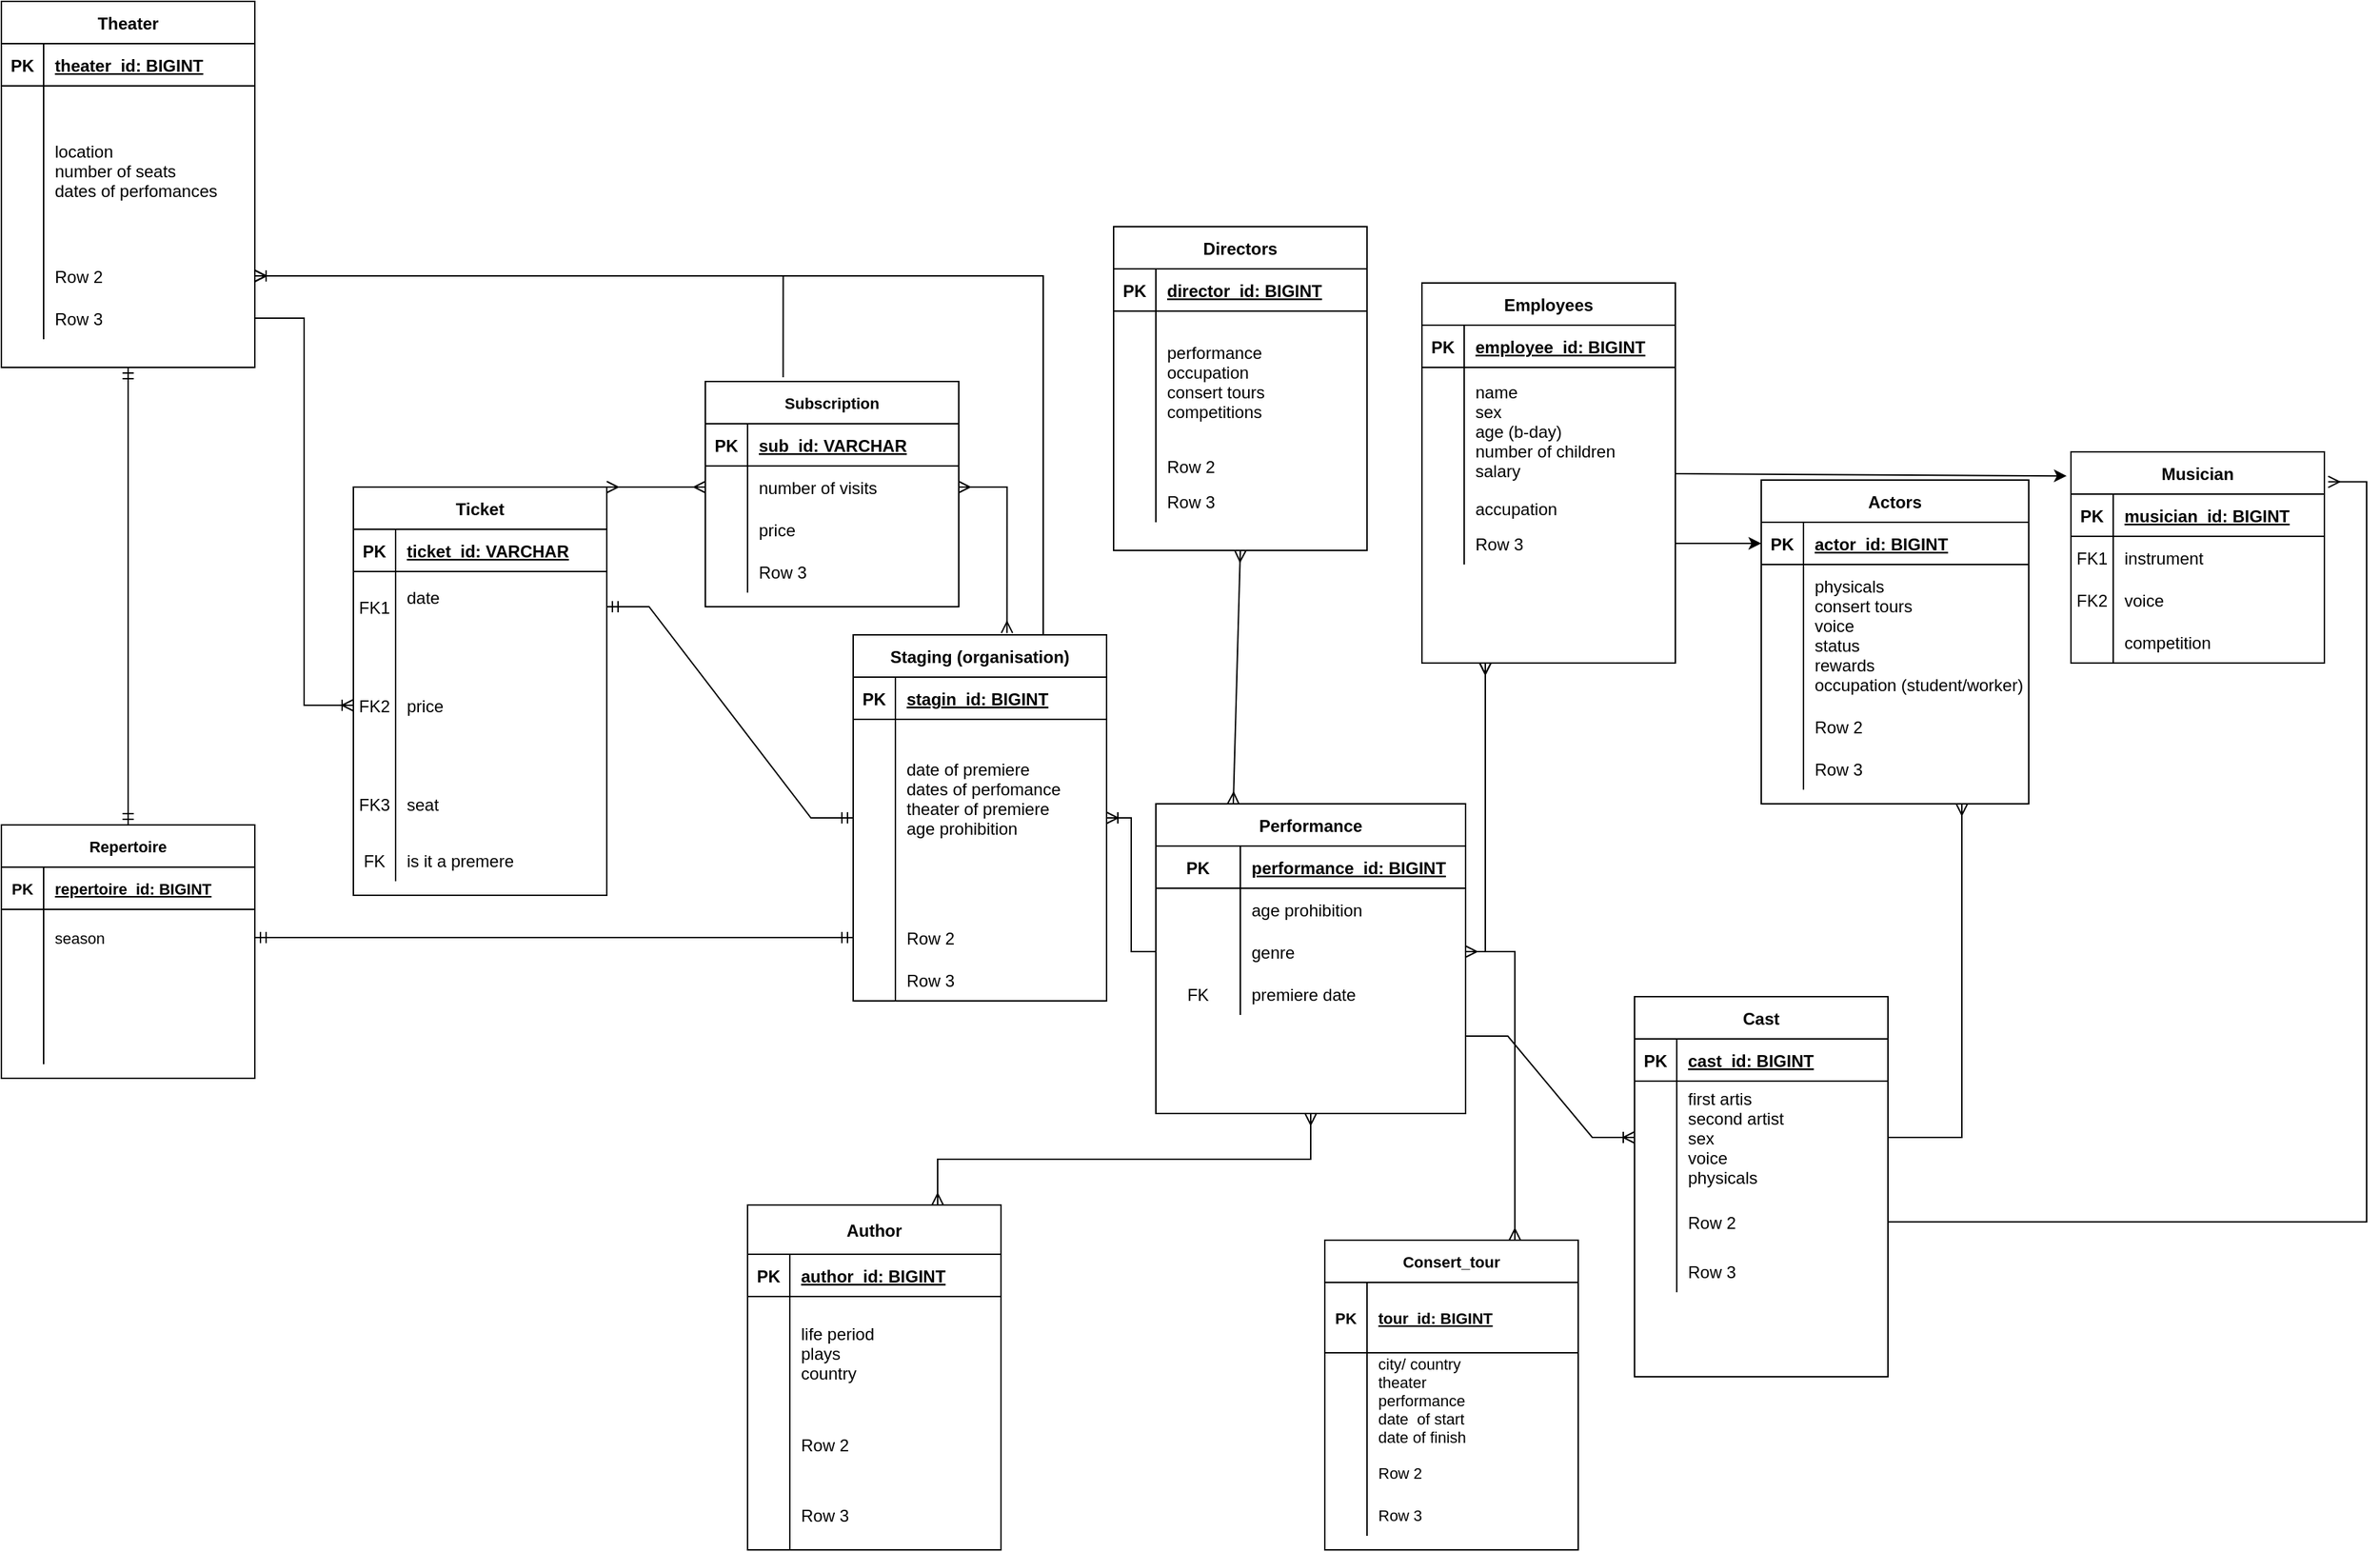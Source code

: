 <mxfile version="15.4.0" type="device"><diagram id="R2lEEEUBdFMjLlhIrx00" name="Page-1"><mxGraphModel dx="2652" dy="2521" grid="1" gridSize="10" guides="1" tooltips="1" connect="1" arrows="1" fold="1" page="1" pageScale="1" pageWidth="1169" pageHeight="1654" math="0" shadow="0" extFonts="Permanent Marker^https://fonts.googleapis.com/css?family=Permanent+Marker"><root><mxCell id="0"/><mxCell id="1" parent="0"/><mxCell id="DPywG9T6w40zv8JZivwC-1" value="Actors" style="shape=table;startSize=30;container=1;collapsible=1;childLayout=tableLayout;fixedRows=1;rowLines=0;fontStyle=1;align=center;resizeLast=1;" parent="1" vertex="1"><mxGeometry x="1230" y="190" width="190" height="230" as="geometry"/></mxCell><mxCell id="DPywG9T6w40zv8JZivwC-2" value="" style="shape=partialRectangle;collapsible=0;dropTarget=0;pointerEvents=0;fillColor=none;top=0;left=0;bottom=1;right=0;points=[[0,0.5],[1,0.5]];portConstraint=eastwest;" parent="DPywG9T6w40zv8JZivwC-1" vertex="1"><mxGeometry y="30" width="190" height="30" as="geometry"/></mxCell><mxCell id="DPywG9T6w40zv8JZivwC-3" value="PK" style="shape=partialRectangle;connectable=0;fillColor=none;top=0;left=0;bottom=0;right=0;fontStyle=1;overflow=hidden;" parent="DPywG9T6w40zv8JZivwC-2" vertex="1"><mxGeometry width="30" height="30" as="geometry"><mxRectangle width="30" height="30" as="alternateBounds"/></mxGeometry></mxCell><mxCell id="DPywG9T6w40zv8JZivwC-4" value="actor_id: BIGINT" style="shape=partialRectangle;connectable=0;fillColor=none;top=0;left=0;bottom=0;right=0;align=left;spacingLeft=6;fontStyle=5;overflow=hidden;" parent="DPywG9T6w40zv8JZivwC-2" vertex="1"><mxGeometry x="30" width="160" height="30" as="geometry"><mxRectangle width="160" height="30" as="alternateBounds"/></mxGeometry></mxCell><mxCell id="DPywG9T6w40zv8JZivwC-5" value="" style="shape=partialRectangle;collapsible=0;dropTarget=0;pointerEvents=0;fillColor=none;top=0;left=0;bottom=0;right=0;points=[[0,0.5],[1,0.5]];portConstraint=eastwest;" parent="DPywG9T6w40zv8JZivwC-1" vertex="1"><mxGeometry y="60" width="190" height="100" as="geometry"/></mxCell><mxCell id="DPywG9T6w40zv8JZivwC-6" value="" style="shape=partialRectangle;connectable=0;fillColor=none;top=0;left=0;bottom=0;right=0;editable=1;overflow=hidden;" parent="DPywG9T6w40zv8JZivwC-5" vertex="1"><mxGeometry width="30" height="100" as="geometry"><mxRectangle width="30" height="100" as="alternateBounds"/></mxGeometry></mxCell><mxCell id="DPywG9T6w40zv8JZivwC-7" value="physicals&#10;consert tours&#10;voice&#10;status&#10;rewards&#10;occupation (student/worker)" style="shape=partialRectangle;connectable=0;fillColor=none;top=0;left=0;bottom=0;right=0;align=left;spacingLeft=6;overflow=hidden;" parent="DPywG9T6w40zv8JZivwC-5" vertex="1"><mxGeometry x="30" width="160" height="100" as="geometry"><mxRectangle width="160" height="100" as="alternateBounds"/></mxGeometry></mxCell><mxCell id="DPywG9T6w40zv8JZivwC-8" value="" style="shape=partialRectangle;collapsible=0;dropTarget=0;pointerEvents=0;fillColor=none;top=0;left=0;bottom=0;right=0;points=[[0,0.5],[1,0.5]];portConstraint=eastwest;" parent="DPywG9T6w40zv8JZivwC-1" vertex="1"><mxGeometry y="160" width="190" height="30" as="geometry"/></mxCell><mxCell id="DPywG9T6w40zv8JZivwC-9" value="" style="shape=partialRectangle;connectable=0;fillColor=none;top=0;left=0;bottom=0;right=0;editable=1;overflow=hidden;" parent="DPywG9T6w40zv8JZivwC-8" vertex="1"><mxGeometry width="30" height="30" as="geometry"><mxRectangle width="30" height="30" as="alternateBounds"/></mxGeometry></mxCell><mxCell id="DPywG9T6w40zv8JZivwC-10" value="Row 2" style="shape=partialRectangle;connectable=0;fillColor=none;top=0;left=0;bottom=0;right=0;align=left;spacingLeft=6;overflow=hidden;" parent="DPywG9T6w40zv8JZivwC-8" vertex="1"><mxGeometry x="30" width="160" height="30" as="geometry"><mxRectangle width="160" height="30" as="alternateBounds"/></mxGeometry></mxCell><mxCell id="DPywG9T6w40zv8JZivwC-11" value="" style="shape=partialRectangle;collapsible=0;dropTarget=0;pointerEvents=0;fillColor=none;top=0;left=0;bottom=0;right=0;points=[[0,0.5],[1,0.5]];portConstraint=eastwest;" parent="DPywG9T6w40zv8JZivwC-1" vertex="1"><mxGeometry y="190" width="190" height="30" as="geometry"/></mxCell><mxCell id="DPywG9T6w40zv8JZivwC-12" value="" style="shape=partialRectangle;connectable=0;fillColor=none;top=0;left=0;bottom=0;right=0;editable=1;overflow=hidden;" parent="DPywG9T6w40zv8JZivwC-11" vertex="1"><mxGeometry width="30" height="30" as="geometry"><mxRectangle width="30" height="30" as="alternateBounds"/></mxGeometry></mxCell><mxCell id="DPywG9T6w40zv8JZivwC-13" value="Row 3" style="shape=partialRectangle;connectable=0;fillColor=none;top=0;left=0;bottom=0;right=0;align=left;spacingLeft=6;overflow=hidden;" parent="DPywG9T6w40zv8JZivwC-11" vertex="1"><mxGeometry x="30" width="160" height="30" as="geometry"><mxRectangle width="160" height="30" as="alternateBounds"/></mxGeometry></mxCell><mxCell id="DPywG9T6w40zv8JZivwC-14" value="Theater" style="shape=table;startSize=30;container=1;collapsible=1;childLayout=tableLayout;fixedRows=1;rowLines=0;fontStyle=1;align=center;resizeLast=1;" parent="1" vertex="1"><mxGeometry x="-20" y="-150" width="180" height="260" as="geometry"/></mxCell><mxCell id="DPywG9T6w40zv8JZivwC-15" value="" style="shape=partialRectangle;collapsible=0;dropTarget=0;pointerEvents=0;fillColor=none;top=0;left=0;bottom=1;right=0;points=[[0,0.5],[1,0.5]];portConstraint=eastwest;" parent="DPywG9T6w40zv8JZivwC-14" vertex="1"><mxGeometry y="30" width="180" height="30" as="geometry"/></mxCell><mxCell id="DPywG9T6w40zv8JZivwC-16" value="PK" style="shape=partialRectangle;connectable=0;fillColor=none;top=0;left=0;bottom=0;right=0;fontStyle=1;overflow=hidden;" parent="DPywG9T6w40zv8JZivwC-15" vertex="1"><mxGeometry width="30" height="30" as="geometry"><mxRectangle width="30" height="30" as="alternateBounds"/></mxGeometry></mxCell><mxCell id="DPywG9T6w40zv8JZivwC-17" value="theater_id: BIGINT" style="shape=partialRectangle;connectable=0;fillColor=none;top=0;left=0;bottom=0;right=0;align=left;spacingLeft=6;fontStyle=5;overflow=hidden;" parent="DPywG9T6w40zv8JZivwC-15" vertex="1"><mxGeometry x="30" width="150" height="30" as="geometry"><mxRectangle width="150" height="30" as="alternateBounds"/></mxGeometry></mxCell><mxCell id="DPywG9T6w40zv8JZivwC-18" value="" style="shape=partialRectangle;collapsible=0;dropTarget=0;pointerEvents=0;fillColor=none;top=0;left=0;bottom=0;right=0;points=[[0,0.5],[1,0.5]];portConstraint=eastwest;" parent="DPywG9T6w40zv8JZivwC-14" vertex="1"><mxGeometry y="60" width="180" height="120" as="geometry"/></mxCell><mxCell id="DPywG9T6w40zv8JZivwC-19" value="" style="shape=partialRectangle;connectable=0;fillColor=none;top=0;left=0;bottom=0;right=0;editable=1;overflow=hidden;" parent="DPywG9T6w40zv8JZivwC-18" vertex="1"><mxGeometry width="30" height="120" as="geometry"><mxRectangle width="30" height="120" as="alternateBounds"/></mxGeometry></mxCell><mxCell id="DPywG9T6w40zv8JZivwC-20" value="location&#10;number of seats&#10;dates of perfomances" style="shape=partialRectangle;connectable=0;fillColor=none;top=0;left=0;bottom=0;right=0;align=left;spacingLeft=6;overflow=hidden;" parent="DPywG9T6w40zv8JZivwC-18" vertex="1"><mxGeometry x="30" width="150" height="120" as="geometry"><mxRectangle width="150" height="120" as="alternateBounds"/></mxGeometry></mxCell><mxCell id="DPywG9T6w40zv8JZivwC-21" value="" style="shape=partialRectangle;collapsible=0;dropTarget=0;pointerEvents=0;fillColor=none;top=0;left=0;bottom=0;right=0;points=[[0,0.5],[1,0.5]];portConstraint=eastwest;" parent="DPywG9T6w40zv8JZivwC-14" vertex="1"><mxGeometry y="180" width="180" height="30" as="geometry"/></mxCell><mxCell id="DPywG9T6w40zv8JZivwC-22" value="" style="shape=partialRectangle;connectable=0;fillColor=none;top=0;left=0;bottom=0;right=0;editable=1;overflow=hidden;" parent="DPywG9T6w40zv8JZivwC-21" vertex="1"><mxGeometry width="30" height="30" as="geometry"><mxRectangle width="30" height="30" as="alternateBounds"/></mxGeometry></mxCell><mxCell id="DPywG9T6w40zv8JZivwC-23" value="Row 2" style="shape=partialRectangle;connectable=0;fillColor=none;top=0;left=0;bottom=0;right=0;align=left;spacingLeft=6;overflow=hidden;" parent="DPywG9T6w40zv8JZivwC-21" vertex="1"><mxGeometry x="30" width="150" height="30" as="geometry"><mxRectangle width="150" height="30" as="alternateBounds"/></mxGeometry></mxCell><mxCell id="DPywG9T6w40zv8JZivwC-24" value="" style="shape=partialRectangle;collapsible=0;dropTarget=0;pointerEvents=0;fillColor=none;top=0;left=0;bottom=0;right=0;points=[[0,0.5],[1,0.5]];portConstraint=eastwest;" parent="DPywG9T6w40zv8JZivwC-14" vertex="1"><mxGeometry y="210" width="180" height="30" as="geometry"/></mxCell><mxCell id="DPywG9T6w40zv8JZivwC-25" value="" style="shape=partialRectangle;connectable=0;fillColor=none;top=0;left=0;bottom=0;right=0;editable=1;overflow=hidden;" parent="DPywG9T6w40zv8JZivwC-24" vertex="1"><mxGeometry width="30" height="30" as="geometry"><mxRectangle width="30" height="30" as="alternateBounds"/></mxGeometry></mxCell><mxCell id="DPywG9T6w40zv8JZivwC-26" value="Row 3" style="shape=partialRectangle;connectable=0;fillColor=none;top=0;left=0;bottom=0;right=0;align=left;spacingLeft=6;overflow=hidden;" parent="DPywG9T6w40zv8JZivwC-24" vertex="1"><mxGeometry x="30" width="150" height="30" as="geometry"><mxRectangle width="150" height="30" as="alternateBounds"/></mxGeometry></mxCell><mxCell id="DPywG9T6w40zv8JZivwC-27" value="Cast" style="shape=table;startSize=30;container=1;collapsible=1;childLayout=tableLayout;fixedRows=1;rowLines=0;fontStyle=1;align=center;resizeLast=1;" parent="1" vertex="1"><mxGeometry x="1140" y="557" width="180" height="270" as="geometry"/></mxCell><mxCell id="DPywG9T6w40zv8JZivwC-28" value="" style="shape=partialRectangle;collapsible=0;dropTarget=0;pointerEvents=0;fillColor=none;top=0;left=0;bottom=1;right=0;points=[[0,0.5],[1,0.5]];portConstraint=eastwest;" parent="DPywG9T6w40zv8JZivwC-27" vertex="1"><mxGeometry y="30" width="180" height="30" as="geometry"/></mxCell><mxCell id="DPywG9T6w40zv8JZivwC-29" value="PK" style="shape=partialRectangle;connectable=0;fillColor=none;top=0;left=0;bottom=0;right=0;fontStyle=1;overflow=hidden;" parent="DPywG9T6w40zv8JZivwC-28" vertex="1"><mxGeometry width="30" height="30" as="geometry"><mxRectangle width="30" height="30" as="alternateBounds"/></mxGeometry></mxCell><mxCell id="DPywG9T6w40zv8JZivwC-30" value="cast_id: BIGINT" style="shape=partialRectangle;connectable=0;fillColor=none;top=0;left=0;bottom=0;right=0;align=left;spacingLeft=6;fontStyle=5;overflow=hidden;" parent="DPywG9T6w40zv8JZivwC-28" vertex="1"><mxGeometry x="30" width="150" height="30" as="geometry"><mxRectangle width="150" height="30" as="alternateBounds"/></mxGeometry></mxCell><mxCell id="DPywG9T6w40zv8JZivwC-31" value="" style="shape=partialRectangle;collapsible=0;dropTarget=0;pointerEvents=0;fillColor=none;top=0;left=0;bottom=0;right=0;points=[[0,0.5],[1,0.5]];portConstraint=eastwest;" parent="DPywG9T6w40zv8JZivwC-27" vertex="1"><mxGeometry y="60" width="180" height="80" as="geometry"/></mxCell><mxCell id="DPywG9T6w40zv8JZivwC-32" value="" style="shape=partialRectangle;connectable=0;fillColor=none;top=0;left=0;bottom=0;right=0;editable=1;overflow=hidden;" parent="DPywG9T6w40zv8JZivwC-31" vertex="1"><mxGeometry width="30" height="80" as="geometry"><mxRectangle width="30" height="80" as="alternateBounds"/></mxGeometry></mxCell><mxCell id="DPywG9T6w40zv8JZivwC-33" value="first artis&#10;second artist&#10;sex&#10;voice&#10;physicals" style="shape=partialRectangle;connectable=0;fillColor=none;top=0;left=0;bottom=0;right=0;align=left;spacingLeft=6;overflow=hidden;" parent="DPywG9T6w40zv8JZivwC-31" vertex="1"><mxGeometry x="30" width="150" height="80" as="geometry"><mxRectangle width="150" height="80" as="alternateBounds"/></mxGeometry></mxCell><mxCell id="DPywG9T6w40zv8JZivwC-34" value="" style="shape=partialRectangle;collapsible=0;dropTarget=0;pointerEvents=0;fillColor=none;top=0;left=0;bottom=0;right=0;points=[[0,0.5],[1,0.5]];portConstraint=eastwest;" parent="DPywG9T6w40zv8JZivwC-27" vertex="1"><mxGeometry y="140" width="180" height="40" as="geometry"/></mxCell><mxCell id="DPywG9T6w40zv8JZivwC-35" value="" style="shape=partialRectangle;connectable=0;fillColor=none;top=0;left=0;bottom=0;right=0;editable=1;overflow=hidden;" parent="DPywG9T6w40zv8JZivwC-34" vertex="1"><mxGeometry width="30" height="40" as="geometry"><mxRectangle width="30" height="40" as="alternateBounds"/></mxGeometry></mxCell><mxCell id="DPywG9T6w40zv8JZivwC-36" value="Row 2" style="shape=partialRectangle;connectable=0;fillColor=none;top=0;left=0;bottom=0;right=0;align=left;spacingLeft=6;overflow=hidden;" parent="DPywG9T6w40zv8JZivwC-34" vertex="1"><mxGeometry x="30" width="150" height="40" as="geometry"><mxRectangle width="150" height="40" as="alternateBounds"/></mxGeometry></mxCell><mxCell id="DPywG9T6w40zv8JZivwC-37" value="" style="shape=partialRectangle;collapsible=0;dropTarget=0;pointerEvents=0;fillColor=none;top=0;left=0;bottom=0;right=0;points=[[0,0.5],[1,0.5]];portConstraint=eastwest;" parent="DPywG9T6w40zv8JZivwC-27" vertex="1"><mxGeometry y="180" width="180" height="30" as="geometry"/></mxCell><mxCell id="DPywG9T6w40zv8JZivwC-38" value="" style="shape=partialRectangle;connectable=0;fillColor=none;top=0;left=0;bottom=0;right=0;editable=1;overflow=hidden;" parent="DPywG9T6w40zv8JZivwC-37" vertex="1"><mxGeometry width="30" height="30" as="geometry"><mxRectangle width="30" height="30" as="alternateBounds"/></mxGeometry></mxCell><mxCell id="DPywG9T6w40zv8JZivwC-39" value="Row 3" style="shape=partialRectangle;connectable=0;fillColor=none;top=0;left=0;bottom=0;right=0;align=left;spacingLeft=6;overflow=hidden;" parent="DPywG9T6w40zv8JZivwC-37" vertex="1"><mxGeometry x="30" width="150" height="30" as="geometry"><mxRectangle width="150" height="30" as="alternateBounds"/></mxGeometry></mxCell><mxCell id="DPywG9T6w40zv8JZivwC-40" value="Author" style="shape=table;startSize=35;container=1;collapsible=1;childLayout=tableLayout;fixedRows=1;rowLines=0;fontStyle=1;align=center;resizeLast=1;" parent="1" vertex="1"><mxGeometry x="510" y="705" width="180" height="245" as="geometry"/></mxCell><mxCell id="DPywG9T6w40zv8JZivwC-41" value="" style="shape=partialRectangle;collapsible=0;dropTarget=0;pointerEvents=0;fillColor=none;top=0;left=0;bottom=1;right=0;points=[[0,0.5],[1,0.5]];portConstraint=eastwest;" parent="DPywG9T6w40zv8JZivwC-40" vertex="1"><mxGeometry y="35" width="180" height="30" as="geometry"/></mxCell><mxCell id="DPywG9T6w40zv8JZivwC-42" value="PK" style="shape=partialRectangle;connectable=0;fillColor=none;top=0;left=0;bottom=0;right=0;fontStyle=1;overflow=hidden;" parent="DPywG9T6w40zv8JZivwC-41" vertex="1"><mxGeometry width="30" height="30" as="geometry"><mxRectangle width="30" height="30" as="alternateBounds"/></mxGeometry></mxCell><mxCell id="DPywG9T6w40zv8JZivwC-43" value="author_id: BIGINT" style="shape=partialRectangle;connectable=0;fillColor=none;top=0;left=0;bottom=0;right=0;align=left;spacingLeft=6;fontStyle=5;overflow=hidden;" parent="DPywG9T6w40zv8JZivwC-41" vertex="1"><mxGeometry x="30" width="150" height="30" as="geometry"><mxRectangle width="150" height="30" as="alternateBounds"/></mxGeometry></mxCell><mxCell id="DPywG9T6w40zv8JZivwC-44" value="" style="shape=partialRectangle;collapsible=0;dropTarget=0;pointerEvents=0;fillColor=none;top=0;left=0;bottom=0;right=0;points=[[0,0.5],[1,0.5]];portConstraint=eastwest;" parent="DPywG9T6w40zv8JZivwC-40" vertex="1"><mxGeometry y="65" width="180" height="80" as="geometry"/></mxCell><mxCell id="DPywG9T6w40zv8JZivwC-45" value="" style="shape=partialRectangle;connectable=0;fillColor=none;top=0;left=0;bottom=0;right=0;editable=1;overflow=hidden;" parent="DPywG9T6w40zv8JZivwC-44" vertex="1"><mxGeometry width="30" height="80" as="geometry"><mxRectangle width="30" height="80" as="alternateBounds"/></mxGeometry></mxCell><mxCell id="DPywG9T6w40zv8JZivwC-46" value="life period&#10;plays&#10;country" style="shape=partialRectangle;connectable=0;fillColor=none;top=0;left=0;bottom=0;right=0;align=left;spacingLeft=6;overflow=hidden;" parent="DPywG9T6w40zv8JZivwC-44" vertex="1"><mxGeometry x="30" width="150" height="80" as="geometry"><mxRectangle width="150" height="80" as="alternateBounds"/></mxGeometry></mxCell><mxCell id="DPywG9T6w40zv8JZivwC-47" value="" style="shape=partialRectangle;collapsible=0;dropTarget=0;pointerEvents=0;fillColor=none;top=0;left=0;bottom=0;right=0;points=[[0,0.5],[1,0.5]];portConstraint=eastwest;" parent="DPywG9T6w40zv8JZivwC-40" vertex="1"><mxGeometry y="145" width="180" height="50" as="geometry"/></mxCell><mxCell id="DPywG9T6w40zv8JZivwC-48" value="" style="shape=partialRectangle;connectable=0;fillColor=none;top=0;left=0;bottom=0;right=0;editable=1;overflow=hidden;" parent="DPywG9T6w40zv8JZivwC-47" vertex="1"><mxGeometry width="30" height="50" as="geometry"><mxRectangle width="30" height="50" as="alternateBounds"/></mxGeometry></mxCell><mxCell id="DPywG9T6w40zv8JZivwC-49" value="Row 2" style="shape=partialRectangle;connectable=0;fillColor=none;top=0;left=0;bottom=0;right=0;align=left;spacingLeft=6;overflow=hidden;" parent="DPywG9T6w40zv8JZivwC-47" vertex="1"><mxGeometry x="30" width="150" height="50" as="geometry"><mxRectangle width="150" height="50" as="alternateBounds"/></mxGeometry></mxCell><mxCell id="DPywG9T6w40zv8JZivwC-50" value="" style="shape=partialRectangle;collapsible=0;dropTarget=0;pointerEvents=0;fillColor=none;top=0;left=0;bottom=0;right=0;points=[[0,0.5],[1,0.5]];portConstraint=eastwest;" parent="DPywG9T6w40zv8JZivwC-40" vertex="1"><mxGeometry y="195" width="180" height="50" as="geometry"/></mxCell><mxCell id="DPywG9T6w40zv8JZivwC-51" value="" style="shape=partialRectangle;connectable=0;fillColor=none;top=0;left=0;bottom=0;right=0;editable=1;overflow=hidden;" parent="DPywG9T6w40zv8JZivwC-50" vertex="1"><mxGeometry width="30" height="50" as="geometry"><mxRectangle width="30" height="50" as="alternateBounds"/></mxGeometry></mxCell><mxCell id="DPywG9T6w40zv8JZivwC-52" value="Row 3" style="shape=partialRectangle;connectable=0;fillColor=none;top=0;left=0;bottom=0;right=0;align=left;spacingLeft=6;overflow=hidden;" parent="DPywG9T6w40zv8JZivwC-50" vertex="1"><mxGeometry x="30" width="150" height="50" as="geometry"><mxRectangle width="150" height="50" as="alternateBounds"/></mxGeometry></mxCell><mxCell id="DPywG9T6w40zv8JZivwC-53" value="Musician" style="shape=table;startSize=30;container=1;collapsible=1;childLayout=tableLayout;fixedRows=1;rowLines=0;fontStyle=1;align=center;resizeLast=1;" parent="1" vertex="1"><mxGeometry x="1450" y="170" width="180" height="150" as="geometry"/></mxCell><mxCell id="DPywG9T6w40zv8JZivwC-54" value="" style="shape=partialRectangle;collapsible=0;dropTarget=0;pointerEvents=0;fillColor=none;top=0;left=0;bottom=1;right=0;points=[[0,0.5],[1,0.5]];portConstraint=eastwest;" parent="DPywG9T6w40zv8JZivwC-53" vertex="1"><mxGeometry y="30" width="180" height="30" as="geometry"/></mxCell><mxCell id="DPywG9T6w40zv8JZivwC-55" value="PK" style="shape=partialRectangle;connectable=0;fillColor=none;top=0;left=0;bottom=0;right=0;fontStyle=1;overflow=hidden;" parent="DPywG9T6w40zv8JZivwC-54" vertex="1"><mxGeometry width="30" height="30" as="geometry"><mxRectangle width="30" height="30" as="alternateBounds"/></mxGeometry></mxCell><mxCell id="DPywG9T6w40zv8JZivwC-56" value="musician_id: BIGINT" style="shape=partialRectangle;connectable=0;fillColor=none;top=0;left=0;bottom=0;right=0;align=left;spacingLeft=6;fontStyle=5;overflow=hidden;" parent="DPywG9T6w40zv8JZivwC-54" vertex="1"><mxGeometry x="30" width="150" height="30" as="geometry"><mxRectangle width="150" height="30" as="alternateBounds"/></mxGeometry></mxCell><mxCell id="DPywG9T6w40zv8JZivwC-57" value="" style="shape=partialRectangle;collapsible=0;dropTarget=0;pointerEvents=0;fillColor=none;top=0;left=0;bottom=0;right=0;points=[[0,0.5],[1,0.5]];portConstraint=eastwest;" parent="DPywG9T6w40zv8JZivwC-53" vertex="1"><mxGeometry y="60" width="180" height="30" as="geometry"/></mxCell><mxCell id="DPywG9T6w40zv8JZivwC-58" value="FK1" style="shape=partialRectangle;connectable=0;fillColor=none;top=0;left=0;bottom=0;right=0;editable=1;overflow=hidden;" parent="DPywG9T6w40zv8JZivwC-57" vertex="1"><mxGeometry width="30" height="30" as="geometry"><mxRectangle width="30" height="30" as="alternateBounds"/></mxGeometry></mxCell><mxCell id="DPywG9T6w40zv8JZivwC-59" value="instrument" style="shape=partialRectangle;connectable=0;fillColor=none;top=0;left=0;bottom=0;right=0;align=left;spacingLeft=6;overflow=hidden;" parent="DPywG9T6w40zv8JZivwC-57" vertex="1"><mxGeometry x="30" width="150" height="30" as="geometry"><mxRectangle width="150" height="30" as="alternateBounds"/></mxGeometry></mxCell><mxCell id="DPywG9T6w40zv8JZivwC-60" value="" style="shape=partialRectangle;collapsible=0;dropTarget=0;pointerEvents=0;fillColor=none;top=0;left=0;bottom=0;right=0;points=[[0,0.5],[1,0.5]];portConstraint=eastwest;" parent="DPywG9T6w40zv8JZivwC-53" vertex="1"><mxGeometry y="90" width="180" height="30" as="geometry"/></mxCell><mxCell id="DPywG9T6w40zv8JZivwC-61" value="FK2" style="shape=partialRectangle;connectable=0;fillColor=none;top=0;left=0;bottom=0;right=0;editable=1;overflow=hidden;" parent="DPywG9T6w40zv8JZivwC-60" vertex="1"><mxGeometry width="30" height="30" as="geometry"><mxRectangle width="30" height="30" as="alternateBounds"/></mxGeometry></mxCell><mxCell id="DPywG9T6w40zv8JZivwC-62" value="voice" style="shape=partialRectangle;connectable=0;fillColor=none;top=0;left=0;bottom=0;right=0;align=left;spacingLeft=6;overflow=hidden;" parent="DPywG9T6w40zv8JZivwC-60" vertex="1"><mxGeometry x="30" width="150" height="30" as="geometry"><mxRectangle width="150" height="30" as="alternateBounds"/></mxGeometry></mxCell><mxCell id="DPywG9T6w40zv8JZivwC-63" value="" style="shape=partialRectangle;collapsible=0;dropTarget=0;pointerEvents=0;fillColor=none;top=0;left=0;bottom=0;right=0;points=[[0,0.5],[1,0.5]];portConstraint=eastwest;" parent="DPywG9T6w40zv8JZivwC-53" vertex="1"><mxGeometry y="120" width="180" height="30" as="geometry"/></mxCell><mxCell id="DPywG9T6w40zv8JZivwC-64" value="" style="shape=partialRectangle;connectable=0;fillColor=none;top=0;left=0;bottom=0;right=0;editable=1;overflow=hidden;" parent="DPywG9T6w40zv8JZivwC-63" vertex="1"><mxGeometry width="30" height="30" as="geometry"><mxRectangle width="30" height="30" as="alternateBounds"/></mxGeometry></mxCell><mxCell id="DPywG9T6w40zv8JZivwC-65" value="competition" style="shape=partialRectangle;connectable=0;fillColor=none;top=0;left=0;bottom=0;right=0;align=left;spacingLeft=6;overflow=hidden;" parent="DPywG9T6w40zv8JZivwC-63" vertex="1"><mxGeometry x="30" width="150" height="30" as="geometry"><mxRectangle width="150" height="30" as="alternateBounds"/></mxGeometry></mxCell><mxCell id="DPywG9T6w40zv8JZivwC-79" value="Staging (organisation)" style="shape=table;startSize=30;container=1;collapsible=1;childLayout=tableLayout;fixedRows=1;rowLines=0;fontStyle=1;align=center;resizeLast=1;" parent="1" vertex="1"><mxGeometry x="585" y="300" width="180" height="260" as="geometry"/></mxCell><mxCell id="DPywG9T6w40zv8JZivwC-80" value="" style="shape=partialRectangle;collapsible=0;dropTarget=0;pointerEvents=0;fillColor=none;top=0;left=0;bottom=1;right=0;points=[[0,0.5],[1,0.5]];portConstraint=eastwest;" parent="DPywG9T6w40zv8JZivwC-79" vertex="1"><mxGeometry y="30" width="180" height="30" as="geometry"/></mxCell><mxCell id="DPywG9T6w40zv8JZivwC-81" value="PK" style="shape=partialRectangle;connectable=0;fillColor=none;top=0;left=0;bottom=0;right=0;fontStyle=1;overflow=hidden;" parent="DPywG9T6w40zv8JZivwC-80" vertex="1"><mxGeometry width="30" height="30" as="geometry"><mxRectangle width="30" height="30" as="alternateBounds"/></mxGeometry></mxCell><mxCell id="DPywG9T6w40zv8JZivwC-82" value="stagin_id: BIGINT" style="shape=partialRectangle;connectable=0;fillColor=none;top=0;left=0;bottom=0;right=0;align=left;spacingLeft=6;fontStyle=5;overflow=hidden;" parent="DPywG9T6w40zv8JZivwC-80" vertex="1"><mxGeometry x="30" width="150" height="30" as="geometry"><mxRectangle width="150" height="30" as="alternateBounds"/></mxGeometry></mxCell><mxCell id="DPywG9T6w40zv8JZivwC-83" value="" style="shape=partialRectangle;collapsible=0;dropTarget=0;pointerEvents=0;fillColor=none;top=0;left=0;bottom=0;right=0;points=[[0,0.5],[1,0.5]];portConstraint=eastwest;" parent="DPywG9T6w40zv8JZivwC-79" vertex="1"><mxGeometry y="60" width="180" height="140" as="geometry"/></mxCell><mxCell id="DPywG9T6w40zv8JZivwC-84" value="" style="shape=partialRectangle;connectable=0;fillColor=none;top=0;left=0;bottom=0;right=0;editable=1;overflow=hidden;" parent="DPywG9T6w40zv8JZivwC-83" vertex="1"><mxGeometry width="30" height="140" as="geometry"><mxRectangle width="30" height="140" as="alternateBounds"/></mxGeometry></mxCell><mxCell id="DPywG9T6w40zv8JZivwC-85" value="date of premiere&#10;dates of perfomance&#10;theater of premiere&#10;age prohibition&#10;&#10;" style="shape=partialRectangle;connectable=0;fillColor=none;top=0;left=0;bottom=0;right=0;align=left;spacingLeft=6;overflow=hidden;" parent="DPywG9T6w40zv8JZivwC-83" vertex="1"><mxGeometry x="30" width="150" height="140" as="geometry"><mxRectangle width="150" height="140" as="alternateBounds"/></mxGeometry></mxCell><mxCell id="DPywG9T6w40zv8JZivwC-86" value="" style="shape=partialRectangle;collapsible=0;dropTarget=0;pointerEvents=0;fillColor=none;top=0;left=0;bottom=0;right=0;points=[[0,0.5],[1,0.5]];portConstraint=eastwest;" parent="DPywG9T6w40zv8JZivwC-79" vertex="1"><mxGeometry y="200" width="180" height="30" as="geometry"/></mxCell><mxCell id="DPywG9T6w40zv8JZivwC-87" value="" style="shape=partialRectangle;connectable=0;fillColor=none;top=0;left=0;bottom=0;right=0;editable=1;overflow=hidden;" parent="DPywG9T6w40zv8JZivwC-86" vertex="1"><mxGeometry width="30" height="30" as="geometry"><mxRectangle width="30" height="30" as="alternateBounds"/></mxGeometry></mxCell><mxCell id="DPywG9T6w40zv8JZivwC-88" value="Row 2" style="shape=partialRectangle;connectable=0;fillColor=none;top=0;left=0;bottom=0;right=0;align=left;spacingLeft=6;overflow=hidden;" parent="DPywG9T6w40zv8JZivwC-86" vertex="1"><mxGeometry x="30" width="150" height="30" as="geometry"><mxRectangle width="150" height="30" as="alternateBounds"/></mxGeometry></mxCell><mxCell id="DPywG9T6w40zv8JZivwC-89" value="" style="shape=partialRectangle;collapsible=0;dropTarget=0;pointerEvents=0;fillColor=none;top=0;left=0;bottom=0;right=0;points=[[0,0.5],[1,0.5]];portConstraint=eastwest;" parent="DPywG9T6w40zv8JZivwC-79" vertex="1"><mxGeometry y="230" width="180" height="30" as="geometry"/></mxCell><mxCell id="DPywG9T6w40zv8JZivwC-90" value="" style="shape=partialRectangle;connectable=0;fillColor=none;top=0;left=0;bottom=0;right=0;editable=1;overflow=hidden;" parent="DPywG9T6w40zv8JZivwC-89" vertex="1"><mxGeometry width="30" height="30" as="geometry"><mxRectangle width="30" height="30" as="alternateBounds"/></mxGeometry></mxCell><mxCell id="DPywG9T6w40zv8JZivwC-91" value="Row 3" style="shape=partialRectangle;connectable=0;fillColor=none;top=0;left=0;bottom=0;right=0;align=left;spacingLeft=6;overflow=hidden;" parent="DPywG9T6w40zv8JZivwC-89" vertex="1"><mxGeometry x="30" width="150" height="30" as="geometry"><mxRectangle width="150" height="30" as="alternateBounds"/></mxGeometry></mxCell><mxCell id="DPywG9T6w40zv8JZivwC-92" value="Performance" style="shape=table;startSize=30;container=1;collapsible=1;childLayout=tableLayout;fixedRows=1;rowLines=0;fontStyle=1;align=center;resizeLast=1;" parent="1" vertex="1"><mxGeometry x="800" y="420" width="220.0" height="220" as="geometry"/></mxCell><mxCell id="DPywG9T6w40zv8JZivwC-96" value="" style="shape=partialRectangle;collapsible=0;dropTarget=0;pointerEvents=0;fillColor=none;top=0;left=0;bottom=1;right=0;points=[[0,0.5],[1,0.5]];portConstraint=eastwest;" parent="DPywG9T6w40zv8JZivwC-92" vertex="1"><mxGeometry y="30" width="220.0" height="30" as="geometry"/></mxCell><mxCell id="DPywG9T6w40zv8JZivwC-97" value="PK" style="shape=partialRectangle;connectable=0;fillColor=none;top=0;left=0;bottom=0;right=0;fontStyle=1;overflow=hidden;" parent="DPywG9T6w40zv8JZivwC-96" vertex="1"><mxGeometry width="60" height="30" as="geometry"><mxRectangle width="60" height="30" as="alternateBounds"/></mxGeometry></mxCell><mxCell id="DPywG9T6w40zv8JZivwC-98" value="performance_id: BIGINT" style="shape=partialRectangle;connectable=0;fillColor=none;top=0;left=0;bottom=0;right=0;align=left;spacingLeft=6;fontStyle=5;overflow=hidden;" parent="DPywG9T6w40zv8JZivwC-96" vertex="1"><mxGeometry x="60" width="160.0" height="30" as="geometry"><mxRectangle width="160.0" height="30" as="alternateBounds"/></mxGeometry></mxCell><mxCell id="DPywG9T6w40zv8JZivwC-99" value="" style="shape=partialRectangle;collapsible=0;dropTarget=0;pointerEvents=0;fillColor=none;top=0;left=0;bottom=0;right=0;points=[[0,0.5],[1,0.5]];portConstraint=eastwest;" parent="DPywG9T6w40zv8JZivwC-92" vertex="1"><mxGeometry y="60" width="220.0" height="30" as="geometry"/></mxCell><mxCell id="DPywG9T6w40zv8JZivwC-100" value="" style="shape=partialRectangle;connectable=0;fillColor=none;top=0;left=0;bottom=0;right=0;editable=1;overflow=hidden;" parent="DPywG9T6w40zv8JZivwC-99" vertex="1"><mxGeometry width="60" height="30" as="geometry"><mxRectangle width="60" height="30" as="alternateBounds"/></mxGeometry></mxCell><mxCell id="DPywG9T6w40zv8JZivwC-101" value="age prohibition" style="shape=partialRectangle;connectable=0;fillColor=none;top=0;left=0;bottom=0;right=0;align=left;spacingLeft=6;overflow=hidden;" parent="DPywG9T6w40zv8JZivwC-99" vertex="1"><mxGeometry x="60" width="160.0" height="30" as="geometry"><mxRectangle width="160.0" height="30" as="alternateBounds"/></mxGeometry></mxCell><mxCell id="DPywG9T6w40zv8JZivwC-102" value="" style="shape=partialRectangle;collapsible=0;dropTarget=0;pointerEvents=0;fillColor=none;top=0;left=0;bottom=0;right=0;points=[[0,0.5],[1,0.5]];portConstraint=eastwest;" parent="DPywG9T6w40zv8JZivwC-92" vertex="1"><mxGeometry y="90" width="220.0" height="30" as="geometry"/></mxCell><mxCell id="DPywG9T6w40zv8JZivwC-103" value="" style="shape=partialRectangle;connectable=0;fillColor=none;top=0;left=0;bottom=0;right=0;editable=1;overflow=hidden;" parent="DPywG9T6w40zv8JZivwC-102" vertex="1"><mxGeometry width="60" height="30" as="geometry"><mxRectangle width="60" height="30" as="alternateBounds"/></mxGeometry></mxCell><mxCell id="DPywG9T6w40zv8JZivwC-104" value="genre" style="shape=partialRectangle;connectable=0;fillColor=none;top=0;left=0;bottom=0;right=0;align=left;spacingLeft=6;overflow=hidden;" parent="DPywG9T6w40zv8JZivwC-102" vertex="1"><mxGeometry x="60" width="160.0" height="30" as="geometry"><mxRectangle width="160.0" height="30" as="alternateBounds"/></mxGeometry></mxCell><mxCell id="J_oQ19mSHaUyJHhv9P4m-28" value="" style="shape=partialRectangle;collapsible=0;dropTarget=0;pointerEvents=0;fillColor=none;top=0;left=0;bottom=0;right=0;points=[[0,0.5],[1,0.5]];portConstraint=eastwest;" vertex="1" parent="DPywG9T6w40zv8JZivwC-92"><mxGeometry y="120" width="220.0" height="30" as="geometry"/></mxCell><mxCell id="J_oQ19mSHaUyJHhv9P4m-29" value="FK" style="shape=partialRectangle;connectable=0;fillColor=none;top=0;left=0;bottom=0;right=0;fontStyle=0;overflow=hidden;" vertex="1" parent="J_oQ19mSHaUyJHhv9P4m-28"><mxGeometry width="60" height="30" as="geometry"><mxRectangle width="60" height="30" as="alternateBounds"/></mxGeometry></mxCell><mxCell id="J_oQ19mSHaUyJHhv9P4m-30" value="premiere date" style="shape=partialRectangle;connectable=0;fillColor=none;top=0;left=0;bottom=0;right=0;align=left;spacingLeft=6;fontStyle=0;overflow=hidden;" vertex="1" parent="J_oQ19mSHaUyJHhv9P4m-28"><mxGeometry x="60" width="160.0" height="30" as="geometry"><mxRectangle width="160.0" height="30" as="alternateBounds"/></mxGeometry></mxCell><mxCell id="DPywG9T6w40zv8JZivwC-105" value="Subscription" style="shape=table;startSize=30;container=1;collapsible=1;childLayout=tableLayout;fixedRows=1;rowLines=0;fontStyle=1;align=center;resizeLast=1;fontSize=11;" parent="1" vertex="1"><mxGeometry x="480" y="120" width="180" height="160" as="geometry"/></mxCell><mxCell id="DPywG9T6w40zv8JZivwC-106" value="" style="shape=partialRectangle;collapsible=0;dropTarget=0;pointerEvents=0;fillColor=none;top=0;left=0;bottom=1;right=0;points=[[0,0.5],[1,0.5]];portConstraint=eastwest;" parent="DPywG9T6w40zv8JZivwC-105" vertex="1"><mxGeometry y="30" width="180" height="30" as="geometry"/></mxCell><mxCell id="DPywG9T6w40zv8JZivwC-107" value="PK" style="shape=partialRectangle;connectable=0;fillColor=none;top=0;left=0;bottom=0;right=0;fontStyle=1;overflow=hidden;" parent="DPywG9T6w40zv8JZivwC-106" vertex="1"><mxGeometry width="30" height="30" as="geometry"><mxRectangle width="30" height="30" as="alternateBounds"/></mxGeometry></mxCell><mxCell id="DPywG9T6w40zv8JZivwC-108" value="sub_id: VARCHAR" style="shape=partialRectangle;connectable=0;fillColor=none;top=0;left=0;bottom=0;right=0;align=left;spacingLeft=6;fontStyle=5;overflow=hidden;" parent="DPywG9T6w40zv8JZivwC-106" vertex="1"><mxGeometry x="30" width="150" height="30" as="geometry"><mxRectangle width="150" height="30" as="alternateBounds"/></mxGeometry></mxCell><mxCell id="DPywG9T6w40zv8JZivwC-109" value="" style="shape=partialRectangle;collapsible=0;dropTarget=0;pointerEvents=0;fillColor=none;top=0;left=0;bottom=0;right=0;points=[[0,0.5],[1,0.5]];portConstraint=eastwest;" parent="DPywG9T6w40zv8JZivwC-105" vertex="1"><mxGeometry y="60" width="180" height="30" as="geometry"/></mxCell><mxCell id="DPywG9T6w40zv8JZivwC-110" value="" style="shape=partialRectangle;connectable=0;fillColor=none;top=0;left=0;bottom=0;right=0;editable=1;overflow=hidden;" parent="DPywG9T6w40zv8JZivwC-109" vertex="1"><mxGeometry width="30" height="30" as="geometry"><mxRectangle width="30" height="30" as="alternateBounds"/></mxGeometry></mxCell><mxCell id="DPywG9T6w40zv8JZivwC-111" value="number of visits " style="shape=partialRectangle;connectable=0;fillColor=none;top=0;left=0;bottom=0;right=0;align=left;spacingLeft=6;overflow=hidden;" parent="DPywG9T6w40zv8JZivwC-109" vertex="1"><mxGeometry x="30" width="150" height="30" as="geometry"><mxRectangle width="150" height="30" as="alternateBounds"/></mxGeometry></mxCell><mxCell id="DPywG9T6w40zv8JZivwC-112" value="" style="shape=partialRectangle;collapsible=0;dropTarget=0;pointerEvents=0;fillColor=none;top=0;left=0;bottom=0;right=0;points=[[0,0.5],[1,0.5]];portConstraint=eastwest;" parent="DPywG9T6w40zv8JZivwC-105" vertex="1"><mxGeometry y="90" width="180" height="30" as="geometry"/></mxCell><mxCell id="DPywG9T6w40zv8JZivwC-113" value="" style="shape=partialRectangle;connectable=0;fillColor=none;top=0;left=0;bottom=0;right=0;editable=1;overflow=hidden;" parent="DPywG9T6w40zv8JZivwC-112" vertex="1"><mxGeometry width="30" height="30" as="geometry"><mxRectangle width="30" height="30" as="alternateBounds"/></mxGeometry></mxCell><mxCell id="DPywG9T6w40zv8JZivwC-114" value="price" style="shape=partialRectangle;connectable=0;fillColor=none;top=0;left=0;bottom=0;right=0;align=left;spacingLeft=6;overflow=hidden;" parent="DPywG9T6w40zv8JZivwC-112" vertex="1"><mxGeometry x="30" width="150" height="30" as="geometry"><mxRectangle width="150" height="30" as="alternateBounds"/></mxGeometry></mxCell><mxCell id="DPywG9T6w40zv8JZivwC-115" value="" style="shape=partialRectangle;collapsible=0;dropTarget=0;pointerEvents=0;fillColor=none;top=0;left=0;bottom=0;right=0;points=[[0,0.5],[1,0.5]];portConstraint=eastwest;" parent="DPywG9T6w40zv8JZivwC-105" vertex="1"><mxGeometry y="120" width="180" height="30" as="geometry"/></mxCell><mxCell id="DPywG9T6w40zv8JZivwC-116" value="" style="shape=partialRectangle;connectable=0;fillColor=none;top=0;left=0;bottom=0;right=0;editable=1;overflow=hidden;" parent="DPywG9T6w40zv8JZivwC-115" vertex="1"><mxGeometry width="30" height="30" as="geometry"><mxRectangle width="30" height="30" as="alternateBounds"/></mxGeometry></mxCell><mxCell id="DPywG9T6w40zv8JZivwC-117" value="Row 3" style="shape=partialRectangle;connectable=0;fillColor=none;top=0;left=0;bottom=0;right=0;align=left;spacingLeft=6;overflow=hidden;" parent="DPywG9T6w40zv8JZivwC-115" vertex="1"><mxGeometry x="30" width="150" height="30" as="geometry"><mxRectangle width="150" height="30" as="alternateBounds"/></mxGeometry></mxCell><mxCell id="DPywG9T6w40zv8JZivwC-119" value="Repertoire" style="shape=table;startSize=30;container=1;collapsible=1;childLayout=tableLayout;fixedRows=1;rowLines=0;fontStyle=1;align=center;resizeLast=1;fontSize=11;" parent="1" vertex="1"><mxGeometry x="-20" y="435" width="180" height="180.0" as="geometry"/></mxCell><mxCell id="DPywG9T6w40zv8JZivwC-120" value="" style="shape=partialRectangle;collapsible=0;dropTarget=0;pointerEvents=0;fillColor=none;top=0;left=0;bottom=1;right=0;points=[[0,0.5],[1,0.5]];portConstraint=eastwest;fontSize=11;align=center;" parent="DPywG9T6w40zv8JZivwC-119" vertex="1"><mxGeometry y="30" width="180" height="30" as="geometry"/></mxCell><mxCell id="DPywG9T6w40zv8JZivwC-121" value="PK" style="shape=partialRectangle;connectable=0;fillColor=none;top=0;left=0;bottom=0;right=0;fontStyle=1;overflow=hidden;fontSize=11;align=center;" parent="DPywG9T6w40zv8JZivwC-120" vertex="1"><mxGeometry width="30" height="30" as="geometry"><mxRectangle width="30" height="30" as="alternateBounds"/></mxGeometry></mxCell><mxCell id="DPywG9T6w40zv8JZivwC-122" value="repertoire_id: BIGINT" style="shape=partialRectangle;connectable=0;fillColor=none;top=0;left=0;bottom=0;right=0;align=left;spacingLeft=6;fontStyle=5;overflow=hidden;fontSize=11;" parent="DPywG9T6w40zv8JZivwC-120" vertex="1"><mxGeometry x="30" width="150" height="30" as="geometry"><mxRectangle width="150" height="30" as="alternateBounds"/></mxGeometry></mxCell><mxCell id="DPywG9T6w40zv8JZivwC-123" value="" style="shape=partialRectangle;collapsible=0;dropTarget=0;pointerEvents=0;fillColor=none;top=0;left=0;bottom=0;right=0;points=[[0,0.5],[1,0.5]];portConstraint=eastwest;fontSize=11;align=center;" parent="DPywG9T6w40zv8JZivwC-119" vertex="1"><mxGeometry y="60" width="180" height="40" as="geometry"/></mxCell><mxCell id="DPywG9T6w40zv8JZivwC-124" value="" style="shape=partialRectangle;connectable=0;fillColor=none;top=0;left=0;bottom=0;right=0;editable=1;overflow=hidden;fontSize=11;align=center;" parent="DPywG9T6w40zv8JZivwC-123" vertex="1"><mxGeometry width="30" height="40" as="geometry"><mxRectangle width="30" height="40" as="alternateBounds"/></mxGeometry></mxCell><mxCell id="DPywG9T6w40zv8JZivwC-125" value="season" style="shape=partialRectangle;connectable=0;fillColor=none;top=0;left=0;bottom=0;right=0;align=left;spacingLeft=6;overflow=hidden;fontSize=11;" parent="DPywG9T6w40zv8JZivwC-123" vertex="1"><mxGeometry x="30" width="150" height="40" as="geometry"><mxRectangle width="150" height="40" as="alternateBounds"/></mxGeometry></mxCell><mxCell id="DPywG9T6w40zv8JZivwC-126" value="" style="shape=partialRectangle;collapsible=0;dropTarget=0;pointerEvents=0;fillColor=none;top=0;left=0;bottom=0;right=0;points=[[0,0.5],[1,0.5]];portConstraint=eastwest;fontSize=11;align=center;" parent="DPywG9T6w40zv8JZivwC-119" vertex="1"><mxGeometry y="100" width="180" height="30" as="geometry"/></mxCell><mxCell id="DPywG9T6w40zv8JZivwC-127" value="" style="shape=partialRectangle;connectable=0;fillColor=none;top=0;left=0;bottom=0;right=0;editable=1;overflow=hidden;fontSize=11;align=center;" parent="DPywG9T6w40zv8JZivwC-126" vertex="1"><mxGeometry width="30" height="30" as="geometry"><mxRectangle width="30" height="30" as="alternateBounds"/></mxGeometry></mxCell><mxCell id="DPywG9T6w40zv8JZivwC-128" value="" style="shape=partialRectangle;connectable=0;fillColor=none;top=0;left=0;bottom=0;right=0;align=left;spacingLeft=6;overflow=hidden;fontSize=11;" parent="DPywG9T6w40zv8JZivwC-126" vertex="1"><mxGeometry x="30" width="150" height="30" as="geometry"><mxRectangle width="150" height="30" as="alternateBounds"/></mxGeometry></mxCell><mxCell id="DPywG9T6w40zv8JZivwC-129" value="" style="shape=partialRectangle;collapsible=0;dropTarget=0;pointerEvents=0;fillColor=none;top=0;left=0;bottom=0;right=0;points=[[0,0.5],[1,0.5]];portConstraint=eastwest;fontSize=11;align=center;" parent="DPywG9T6w40zv8JZivwC-119" vertex="1"><mxGeometry y="130" width="180" height="40" as="geometry"/></mxCell><mxCell id="DPywG9T6w40zv8JZivwC-130" value="" style="shape=partialRectangle;connectable=0;fillColor=none;top=0;left=0;bottom=0;right=0;editable=1;overflow=hidden;fontSize=11;align=center;" parent="DPywG9T6w40zv8JZivwC-129" vertex="1"><mxGeometry width="30" height="40" as="geometry"><mxRectangle width="30" height="40" as="alternateBounds"/></mxGeometry></mxCell><mxCell id="DPywG9T6w40zv8JZivwC-131" value="" style="shape=partialRectangle;connectable=0;fillColor=none;top=0;left=0;bottom=0;right=0;align=left;spacingLeft=6;overflow=hidden;fontSize=11;" parent="DPywG9T6w40zv8JZivwC-129" vertex="1"><mxGeometry x="30" width="150" height="40" as="geometry"><mxRectangle width="150" height="40" as="alternateBounds"/></mxGeometry></mxCell><mxCell id="DPywG9T6w40zv8JZivwC-132" value="Consert_tour" style="shape=table;startSize=30;container=1;collapsible=1;childLayout=tableLayout;fixedRows=1;rowLines=0;fontStyle=1;align=center;resizeLast=1;fontSize=11;" parent="1" vertex="1"><mxGeometry x="920" y="730" width="180" height="220" as="geometry"/></mxCell><mxCell id="DPywG9T6w40zv8JZivwC-133" value="" style="shape=partialRectangle;collapsible=0;dropTarget=0;pointerEvents=0;fillColor=none;top=0;left=0;bottom=1;right=0;points=[[0,0.5],[1,0.5]];portConstraint=eastwest;fontSize=11;align=center;" parent="DPywG9T6w40zv8JZivwC-132" vertex="1"><mxGeometry y="30" width="180" height="50" as="geometry"/></mxCell><mxCell id="DPywG9T6w40zv8JZivwC-134" value="PK" style="shape=partialRectangle;connectable=0;fillColor=none;top=0;left=0;bottom=0;right=0;fontStyle=1;overflow=hidden;fontSize=11;align=center;" parent="DPywG9T6w40zv8JZivwC-133" vertex="1"><mxGeometry width="30" height="50" as="geometry"><mxRectangle width="30" height="50" as="alternateBounds"/></mxGeometry></mxCell><mxCell id="DPywG9T6w40zv8JZivwC-135" value="tour_id: BIGINT" style="shape=partialRectangle;connectable=0;fillColor=none;top=0;left=0;bottom=0;right=0;align=left;spacingLeft=6;fontStyle=5;overflow=hidden;fontSize=11;" parent="DPywG9T6w40zv8JZivwC-133" vertex="1"><mxGeometry x="30" width="150" height="50" as="geometry"><mxRectangle width="150" height="50" as="alternateBounds"/></mxGeometry></mxCell><mxCell id="DPywG9T6w40zv8JZivwC-136" value="" style="shape=partialRectangle;collapsible=0;dropTarget=0;pointerEvents=0;fillColor=none;top=0;left=0;bottom=0;right=0;points=[[0,0.5],[1,0.5]];portConstraint=eastwest;fontSize=11;align=center;" parent="DPywG9T6w40zv8JZivwC-132" vertex="1"><mxGeometry y="80" width="180" height="70" as="geometry"/></mxCell><mxCell id="DPywG9T6w40zv8JZivwC-137" value="" style="shape=partialRectangle;connectable=0;fillColor=none;top=0;left=0;bottom=0;right=0;editable=1;overflow=hidden;fontSize=11;align=center;" parent="DPywG9T6w40zv8JZivwC-136" vertex="1"><mxGeometry width="30" height="70" as="geometry"><mxRectangle width="30" height="70" as="alternateBounds"/></mxGeometry></mxCell><mxCell id="DPywG9T6w40zv8JZivwC-138" value="city/ country&#10;theater&#10;performance&#10;date  of start&#10;date of finish&#10;" style="shape=partialRectangle;connectable=0;fillColor=none;top=0;left=0;bottom=0;right=0;align=left;spacingLeft=6;overflow=hidden;fontSize=11;" parent="DPywG9T6w40zv8JZivwC-136" vertex="1"><mxGeometry x="30" width="150" height="70" as="geometry"><mxRectangle width="150" height="70" as="alternateBounds"/></mxGeometry></mxCell><mxCell id="DPywG9T6w40zv8JZivwC-139" value="" style="shape=partialRectangle;collapsible=0;dropTarget=0;pointerEvents=0;fillColor=none;top=0;left=0;bottom=0;right=0;points=[[0,0.5],[1,0.5]];portConstraint=eastwest;fontSize=11;align=center;" parent="DPywG9T6w40zv8JZivwC-132" vertex="1"><mxGeometry y="150" width="180" height="30" as="geometry"/></mxCell><mxCell id="DPywG9T6w40zv8JZivwC-140" value="" style="shape=partialRectangle;connectable=0;fillColor=none;top=0;left=0;bottom=0;right=0;editable=1;overflow=hidden;fontSize=11;align=center;" parent="DPywG9T6w40zv8JZivwC-139" vertex="1"><mxGeometry width="30" height="30" as="geometry"><mxRectangle width="30" height="30" as="alternateBounds"/></mxGeometry></mxCell><mxCell id="DPywG9T6w40zv8JZivwC-141" value="Row 2" style="shape=partialRectangle;connectable=0;fillColor=none;top=0;left=0;bottom=0;right=0;align=left;spacingLeft=6;overflow=hidden;fontSize=11;" parent="DPywG9T6w40zv8JZivwC-139" vertex="1"><mxGeometry x="30" width="150" height="30" as="geometry"><mxRectangle width="150" height="30" as="alternateBounds"/></mxGeometry></mxCell><mxCell id="DPywG9T6w40zv8JZivwC-142" value="" style="shape=partialRectangle;collapsible=0;dropTarget=0;pointerEvents=0;fillColor=none;top=0;left=0;bottom=0;right=0;points=[[0,0.5],[1,0.5]];portConstraint=eastwest;fontSize=11;align=center;" parent="DPywG9T6w40zv8JZivwC-132" vertex="1"><mxGeometry y="180" width="180" height="30" as="geometry"/></mxCell><mxCell id="DPywG9T6w40zv8JZivwC-143" value="" style="shape=partialRectangle;connectable=0;fillColor=none;top=0;left=0;bottom=0;right=0;editable=1;overflow=hidden;fontSize=11;align=center;" parent="DPywG9T6w40zv8JZivwC-142" vertex="1"><mxGeometry width="30" height="30" as="geometry"><mxRectangle width="30" height="30" as="alternateBounds"/></mxGeometry></mxCell><mxCell id="DPywG9T6w40zv8JZivwC-144" value="Row 3" style="shape=partialRectangle;connectable=0;fillColor=none;top=0;left=0;bottom=0;right=0;align=left;spacingLeft=6;overflow=hidden;fontSize=11;" parent="DPywG9T6w40zv8JZivwC-142" vertex="1"><mxGeometry x="30" width="150" height="30" as="geometry"><mxRectangle width="150" height="30" as="alternateBounds"/></mxGeometry></mxCell><mxCell id="J_oQ19mSHaUyJHhv9P4m-1" value="Ticket" style="shape=table;startSize=30;container=1;collapsible=1;childLayout=tableLayout;fixedRows=1;rowLines=0;fontStyle=1;align=center;resizeLast=1;" vertex="1" parent="1"><mxGeometry x="230" y="195" width="180" height="290" as="geometry"/></mxCell><mxCell id="J_oQ19mSHaUyJHhv9P4m-2" value="" style="shape=partialRectangle;collapsible=0;dropTarget=0;pointerEvents=0;fillColor=none;top=0;left=0;bottom=1;right=0;points=[[0,0.5],[1,0.5]];portConstraint=eastwest;" vertex="1" parent="J_oQ19mSHaUyJHhv9P4m-1"><mxGeometry y="30" width="180" height="30" as="geometry"/></mxCell><mxCell id="J_oQ19mSHaUyJHhv9P4m-3" value="PK" style="shape=partialRectangle;connectable=0;fillColor=none;top=0;left=0;bottom=0;right=0;fontStyle=1;overflow=hidden;" vertex="1" parent="J_oQ19mSHaUyJHhv9P4m-2"><mxGeometry width="30" height="30" as="geometry"><mxRectangle width="30" height="30" as="alternateBounds"/></mxGeometry></mxCell><mxCell id="J_oQ19mSHaUyJHhv9P4m-4" value="ticket_id: VARCHAR" style="shape=partialRectangle;connectable=0;fillColor=none;top=0;left=0;bottom=0;right=0;align=left;spacingLeft=6;fontStyle=5;overflow=hidden;" vertex="1" parent="J_oQ19mSHaUyJHhv9P4m-2"><mxGeometry x="30" width="150" height="30" as="geometry"><mxRectangle width="150" height="30" as="alternateBounds"/></mxGeometry></mxCell><mxCell id="J_oQ19mSHaUyJHhv9P4m-5" value="" style="shape=partialRectangle;collapsible=0;dropTarget=0;pointerEvents=0;fillColor=none;top=0;left=0;bottom=0;right=0;points=[[0,0.5],[1,0.5]];portConstraint=eastwest;" vertex="1" parent="J_oQ19mSHaUyJHhv9P4m-1"><mxGeometry y="60" width="180" height="50" as="geometry"/></mxCell><mxCell id="J_oQ19mSHaUyJHhv9P4m-6" value="FK1" style="shape=partialRectangle;connectable=0;fillColor=none;top=0;left=0;bottom=0;right=0;editable=1;overflow=hidden;" vertex="1" parent="J_oQ19mSHaUyJHhv9P4m-5"><mxGeometry width="30" height="50" as="geometry"><mxRectangle width="30" height="50" as="alternateBounds"/></mxGeometry></mxCell><mxCell id="J_oQ19mSHaUyJHhv9P4m-7" value="date&#10;" style="shape=partialRectangle;connectable=0;fillColor=none;top=0;left=0;bottom=0;right=0;align=left;spacingLeft=6;overflow=hidden;" vertex="1" parent="J_oQ19mSHaUyJHhv9P4m-5"><mxGeometry x="30" width="150" height="50" as="geometry"><mxRectangle width="150" height="50" as="alternateBounds"/></mxGeometry></mxCell><mxCell id="J_oQ19mSHaUyJHhv9P4m-8" value="" style="shape=partialRectangle;collapsible=0;dropTarget=0;pointerEvents=0;fillColor=none;top=0;left=0;bottom=0;right=0;points=[[0,0.5],[1,0.5]];portConstraint=eastwest;" vertex="1" parent="J_oQ19mSHaUyJHhv9P4m-1"><mxGeometry y="110" width="180" height="90" as="geometry"/></mxCell><mxCell id="J_oQ19mSHaUyJHhv9P4m-9" value="FK2" style="shape=partialRectangle;connectable=0;fillColor=none;top=0;left=0;bottom=0;right=0;editable=1;overflow=hidden;" vertex="1" parent="J_oQ19mSHaUyJHhv9P4m-8"><mxGeometry width="30" height="90" as="geometry"><mxRectangle width="30" height="90" as="alternateBounds"/></mxGeometry></mxCell><mxCell id="J_oQ19mSHaUyJHhv9P4m-10" value="price" style="shape=partialRectangle;connectable=0;fillColor=none;top=0;left=0;bottom=0;right=0;align=left;spacingLeft=6;overflow=hidden;" vertex="1" parent="J_oQ19mSHaUyJHhv9P4m-8"><mxGeometry x="30" width="150" height="90" as="geometry"><mxRectangle width="150" height="90" as="alternateBounds"/></mxGeometry></mxCell><mxCell id="J_oQ19mSHaUyJHhv9P4m-11" value="" style="shape=partialRectangle;collapsible=0;dropTarget=0;pointerEvents=0;fillColor=none;top=0;left=0;bottom=0;right=0;points=[[0,0.5],[1,0.5]];portConstraint=eastwest;" vertex="1" parent="J_oQ19mSHaUyJHhv9P4m-1"><mxGeometry y="200" width="180" height="50" as="geometry"/></mxCell><mxCell id="J_oQ19mSHaUyJHhv9P4m-12" value="FK3" style="shape=partialRectangle;connectable=0;fillColor=none;top=0;left=0;bottom=0;right=0;editable=1;overflow=hidden;" vertex="1" parent="J_oQ19mSHaUyJHhv9P4m-11"><mxGeometry width="30" height="50" as="geometry"><mxRectangle width="30" height="50" as="alternateBounds"/></mxGeometry></mxCell><mxCell id="J_oQ19mSHaUyJHhv9P4m-13" value="seat" style="shape=partialRectangle;connectable=0;fillColor=none;top=0;left=0;bottom=0;right=0;align=left;spacingLeft=6;overflow=hidden;" vertex="1" parent="J_oQ19mSHaUyJHhv9P4m-11"><mxGeometry x="30" width="150" height="50" as="geometry"><mxRectangle width="150" height="50" as="alternateBounds"/></mxGeometry></mxCell><mxCell id="J_oQ19mSHaUyJHhv9P4m-32" value="" style="shape=partialRectangle;collapsible=0;dropTarget=0;pointerEvents=0;fillColor=none;top=0;left=0;bottom=0;right=0;points=[[0,0.5],[1,0.5]];portConstraint=eastwest;" vertex="1" parent="J_oQ19mSHaUyJHhv9P4m-1"><mxGeometry y="250" width="180" height="30" as="geometry"/></mxCell><mxCell id="J_oQ19mSHaUyJHhv9P4m-33" value="FK" style="shape=partialRectangle;connectable=0;fillColor=none;top=0;left=0;bottom=0;right=0;fontStyle=0;overflow=hidden;" vertex="1" parent="J_oQ19mSHaUyJHhv9P4m-32"><mxGeometry width="30" height="30" as="geometry"><mxRectangle width="30" height="30" as="alternateBounds"/></mxGeometry></mxCell><mxCell id="J_oQ19mSHaUyJHhv9P4m-34" value="is it a premere" style="shape=partialRectangle;connectable=0;fillColor=none;top=0;left=0;bottom=0;right=0;align=left;spacingLeft=6;fontStyle=0;overflow=hidden;" vertex="1" parent="J_oQ19mSHaUyJHhv9P4m-32"><mxGeometry x="30" width="150" height="30" as="geometry"><mxRectangle width="150" height="30" as="alternateBounds"/></mxGeometry></mxCell><mxCell id="J_oQ19mSHaUyJHhv9P4m-62" style="rounded=0;orthogonalLoop=1;jettySize=auto;html=1;entryX=-0.017;entryY=0.114;entryDx=0;entryDy=0;entryPerimeter=0;" edge="1" parent="1" source="J_oQ19mSHaUyJHhv9P4m-14" target="DPywG9T6w40zv8JZivwC-53"><mxGeometry relative="1" as="geometry"/></mxCell><mxCell id="J_oQ19mSHaUyJHhv9P4m-14" value="Employees" style="shape=table;startSize=30;container=1;collapsible=1;childLayout=tableLayout;fixedRows=1;rowLines=0;fontStyle=1;align=center;resizeLast=1;" vertex="1" parent="1"><mxGeometry x="989" y="50" width="180" height="270" as="geometry"/></mxCell><mxCell id="J_oQ19mSHaUyJHhv9P4m-15" value="" style="shape=partialRectangle;collapsible=0;dropTarget=0;pointerEvents=0;fillColor=none;top=0;left=0;bottom=1;right=0;points=[[0,0.5],[1,0.5]];portConstraint=eastwest;" vertex="1" parent="J_oQ19mSHaUyJHhv9P4m-14"><mxGeometry y="30" width="180" height="30" as="geometry"/></mxCell><mxCell id="J_oQ19mSHaUyJHhv9P4m-16" value="PK" style="shape=partialRectangle;connectable=0;fillColor=none;top=0;left=0;bottom=0;right=0;fontStyle=1;overflow=hidden;" vertex="1" parent="J_oQ19mSHaUyJHhv9P4m-15"><mxGeometry width="30" height="30" as="geometry"><mxRectangle width="30" height="30" as="alternateBounds"/></mxGeometry></mxCell><mxCell id="J_oQ19mSHaUyJHhv9P4m-17" value="employee_id: BIGINT" style="shape=partialRectangle;connectable=0;fillColor=none;top=0;left=0;bottom=0;right=0;align=left;spacingLeft=6;fontStyle=5;overflow=hidden;" vertex="1" parent="J_oQ19mSHaUyJHhv9P4m-15"><mxGeometry x="30" width="150" height="30" as="geometry"><mxRectangle width="150" height="30" as="alternateBounds"/></mxGeometry></mxCell><mxCell id="J_oQ19mSHaUyJHhv9P4m-18" value="" style="shape=partialRectangle;collapsible=0;dropTarget=0;pointerEvents=0;fillColor=none;top=0;left=0;bottom=0;right=0;points=[[0,0.5],[1,0.5]];portConstraint=eastwest;" vertex="1" parent="J_oQ19mSHaUyJHhv9P4m-14"><mxGeometry y="60" width="180" height="90" as="geometry"/></mxCell><mxCell id="J_oQ19mSHaUyJHhv9P4m-19" value="" style="shape=partialRectangle;connectable=0;fillColor=none;top=0;left=0;bottom=0;right=0;editable=1;overflow=hidden;" vertex="1" parent="J_oQ19mSHaUyJHhv9P4m-18"><mxGeometry width="30" height="90" as="geometry"><mxRectangle width="30" height="90" as="alternateBounds"/></mxGeometry></mxCell><mxCell id="J_oQ19mSHaUyJHhv9P4m-20" value="name&#10;sex&#10;age (b-day)&#10;number of children&#10;salary" style="shape=partialRectangle;connectable=0;fillColor=none;top=0;left=0;bottom=0;right=0;align=left;spacingLeft=6;overflow=hidden;" vertex="1" parent="J_oQ19mSHaUyJHhv9P4m-18"><mxGeometry x="30" width="150" height="90" as="geometry"><mxRectangle width="150" height="90" as="alternateBounds"/></mxGeometry></mxCell><mxCell id="J_oQ19mSHaUyJHhv9P4m-21" value="" style="shape=partialRectangle;collapsible=0;dropTarget=0;pointerEvents=0;fillColor=none;top=0;left=0;bottom=0;right=0;points=[[0,0.5],[1,0.5]];portConstraint=eastwest;" vertex="1" parent="J_oQ19mSHaUyJHhv9P4m-14"><mxGeometry y="150" width="180" height="20" as="geometry"/></mxCell><mxCell id="J_oQ19mSHaUyJHhv9P4m-22" value="" style="shape=partialRectangle;connectable=0;fillColor=none;top=0;left=0;bottom=0;right=0;editable=1;overflow=hidden;" vertex="1" parent="J_oQ19mSHaUyJHhv9P4m-21"><mxGeometry width="30" height="20" as="geometry"><mxRectangle width="30" height="20" as="alternateBounds"/></mxGeometry></mxCell><mxCell id="J_oQ19mSHaUyJHhv9P4m-23" value="accupation" style="shape=partialRectangle;connectable=0;fillColor=none;top=0;left=0;bottom=0;right=0;align=left;spacingLeft=6;overflow=hidden;" vertex="1" parent="J_oQ19mSHaUyJHhv9P4m-21"><mxGeometry x="30" width="150" height="20" as="geometry"><mxRectangle width="150" height="20" as="alternateBounds"/></mxGeometry></mxCell><mxCell id="J_oQ19mSHaUyJHhv9P4m-24" value="" style="shape=partialRectangle;collapsible=0;dropTarget=0;pointerEvents=0;fillColor=none;top=0;left=0;bottom=0;right=0;points=[[0,0.5],[1,0.5]];portConstraint=eastwest;" vertex="1" parent="J_oQ19mSHaUyJHhv9P4m-14"><mxGeometry y="170" width="180" height="30" as="geometry"/></mxCell><mxCell id="J_oQ19mSHaUyJHhv9P4m-25" value="" style="shape=partialRectangle;connectable=0;fillColor=none;top=0;left=0;bottom=0;right=0;editable=1;overflow=hidden;" vertex="1" parent="J_oQ19mSHaUyJHhv9P4m-24"><mxGeometry width="30" height="30" as="geometry"><mxRectangle width="30" height="30" as="alternateBounds"/></mxGeometry></mxCell><mxCell id="J_oQ19mSHaUyJHhv9P4m-26" value="Row 3" style="shape=partialRectangle;connectable=0;fillColor=none;top=0;left=0;bottom=0;right=0;align=left;spacingLeft=6;overflow=hidden;" vertex="1" parent="J_oQ19mSHaUyJHhv9P4m-24"><mxGeometry x="30" width="150" height="30" as="geometry"><mxRectangle width="150" height="30" as="alternateBounds"/></mxGeometry></mxCell><mxCell id="J_oQ19mSHaUyJHhv9P4m-35" value="Directors" style="shape=table;startSize=30;container=1;collapsible=1;childLayout=tableLayout;fixedRows=1;rowLines=0;fontStyle=1;align=center;resizeLast=1;" vertex="1" parent="1"><mxGeometry x="770" y="10" width="180" height="230" as="geometry"/></mxCell><mxCell id="J_oQ19mSHaUyJHhv9P4m-36" value="" style="shape=partialRectangle;collapsible=0;dropTarget=0;pointerEvents=0;fillColor=none;top=0;left=0;bottom=1;right=0;points=[[0,0.5],[1,0.5]];portConstraint=eastwest;" vertex="1" parent="J_oQ19mSHaUyJHhv9P4m-35"><mxGeometry y="30" width="180" height="30" as="geometry"/></mxCell><mxCell id="J_oQ19mSHaUyJHhv9P4m-37" value="PK" style="shape=partialRectangle;connectable=0;fillColor=none;top=0;left=0;bottom=0;right=0;fontStyle=1;overflow=hidden;" vertex="1" parent="J_oQ19mSHaUyJHhv9P4m-36"><mxGeometry width="30" height="30" as="geometry"><mxRectangle width="30" height="30" as="alternateBounds"/></mxGeometry></mxCell><mxCell id="J_oQ19mSHaUyJHhv9P4m-38" value="director_id: BIGINT" style="shape=partialRectangle;connectable=0;fillColor=none;top=0;left=0;bottom=0;right=0;align=left;spacingLeft=6;fontStyle=5;overflow=hidden;" vertex="1" parent="J_oQ19mSHaUyJHhv9P4m-36"><mxGeometry x="30" width="150" height="30" as="geometry"><mxRectangle width="150" height="30" as="alternateBounds"/></mxGeometry></mxCell><mxCell id="J_oQ19mSHaUyJHhv9P4m-39" value="" style="shape=partialRectangle;collapsible=0;dropTarget=0;pointerEvents=0;fillColor=none;top=0;left=0;bottom=0;right=0;points=[[0,0.5],[1,0.5]];portConstraint=eastwest;" vertex="1" parent="J_oQ19mSHaUyJHhv9P4m-35"><mxGeometry y="60" width="180" height="100" as="geometry"/></mxCell><mxCell id="J_oQ19mSHaUyJHhv9P4m-40" value="" style="shape=partialRectangle;connectable=0;fillColor=none;top=0;left=0;bottom=0;right=0;editable=1;overflow=hidden;" vertex="1" parent="J_oQ19mSHaUyJHhv9P4m-39"><mxGeometry width="30" height="100" as="geometry"><mxRectangle width="30" height="100" as="alternateBounds"/></mxGeometry></mxCell><mxCell id="J_oQ19mSHaUyJHhv9P4m-41" value="performance&#10;occupation&#10;consert tours&#10;competitions" style="shape=partialRectangle;connectable=0;fillColor=none;top=0;left=0;bottom=0;right=0;align=left;spacingLeft=6;overflow=hidden;" vertex="1" parent="J_oQ19mSHaUyJHhv9P4m-39"><mxGeometry x="30" width="150" height="100" as="geometry"><mxRectangle width="150" height="100" as="alternateBounds"/></mxGeometry></mxCell><mxCell id="J_oQ19mSHaUyJHhv9P4m-42" value="" style="shape=partialRectangle;collapsible=0;dropTarget=0;pointerEvents=0;fillColor=none;top=0;left=0;bottom=0;right=0;points=[[0,0.5],[1,0.5]];portConstraint=eastwest;" vertex="1" parent="J_oQ19mSHaUyJHhv9P4m-35"><mxGeometry y="160" width="180" height="20" as="geometry"/></mxCell><mxCell id="J_oQ19mSHaUyJHhv9P4m-43" value="" style="shape=partialRectangle;connectable=0;fillColor=none;top=0;left=0;bottom=0;right=0;editable=1;overflow=hidden;" vertex="1" parent="J_oQ19mSHaUyJHhv9P4m-42"><mxGeometry width="30" height="20" as="geometry"><mxRectangle width="30" height="20" as="alternateBounds"/></mxGeometry></mxCell><mxCell id="J_oQ19mSHaUyJHhv9P4m-44" value="Row 2" style="shape=partialRectangle;connectable=0;fillColor=none;top=0;left=0;bottom=0;right=0;align=left;spacingLeft=6;overflow=hidden;" vertex="1" parent="J_oQ19mSHaUyJHhv9P4m-42"><mxGeometry x="30" width="150" height="20" as="geometry"><mxRectangle width="150" height="20" as="alternateBounds"/></mxGeometry></mxCell><mxCell id="J_oQ19mSHaUyJHhv9P4m-45" value="" style="shape=partialRectangle;collapsible=0;dropTarget=0;pointerEvents=0;fillColor=none;top=0;left=0;bottom=0;right=0;points=[[0,0.5],[1,0.5]];portConstraint=eastwest;" vertex="1" parent="J_oQ19mSHaUyJHhv9P4m-35"><mxGeometry y="180" width="180" height="30" as="geometry"/></mxCell><mxCell id="J_oQ19mSHaUyJHhv9P4m-46" value="" style="shape=partialRectangle;connectable=0;fillColor=none;top=0;left=0;bottom=0;right=0;editable=1;overflow=hidden;" vertex="1" parent="J_oQ19mSHaUyJHhv9P4m-45"><mxGeometry width="30" height="30" as="geometry"><mxRectangle width="30" height="30" as="alternateBounds"/></mxGeometry></mxCell><mxCell id="J_oQ19mSHaUyJHhv9P4m-47" value="Row 3" style="shape=partialRectangle;connectable=0;fillColor=none;top=0;left=0;bottom=0;right=0;align=left;spacingLeft=6;overflow=hidden;" vertex="1" parent="J_oQ19mSHaUyJHhv9P4m-45"><mxGeometry x="30" width="150" height="30" as="geometry"><mxRectangle width="150" height="30" as="alternateBounds"/></mxGeometry></mxCell><mxCell id="J_oQ19mSHaUyJHhv9P4m-48" value="" style="fontSize=12;html=1;endArrow=ERmandOne;startArrow=ERmandOne;rounded=0;entryX=0.5;entryY=1;entryDx=0;entryDy=0;exitX=0.5;exitY=0;exitDx=0;exitDy=0;" edge="1" parent="1" source="DPywG9T6w40zv8JZivwC-119" target="DPywG9T6w40zv8JZivwC-14"><mxGeometry width="100" height="100" relative="1" as="geometry"><mxPoint x="580" y="470" as="sourcePoint"/><mxPoint x="680" y="370" as="targetPoint"/></mxGeometry></mxCell><mxCell id="J_oQ19mSHaUyJHhv9P4m-49" value="" style="fontSize=12;html=1;endArrow=ERmany;startArrow=ERmany;rounded=0;entryX=0.25;entryY=1;entryDx=0;entryDy=0;exitX=1;exitY=0.5;exitDx=0;exitDy=0;edgeStyle=orthogonalEdgeStyle;" edge="1" parent="1" source="DPywG9T6w40zv8JZivwC-102" target="J_oQ19mSHaUyJHhv9P4m-14"><mxGeometry width="100" height="100" relative="1" as="geometry"><mxPoint x="820" y="460" as="sourcePoint"/><mxPoint x="920" y="360" as="targetPoint"/></mxGeometry></mxCell><mxCell id="J_oQ19mSHaUyJHhv9P4m-50" value="" style="fontSize=12;html=1;endArrow=ERmany;startArrow=ERmany;rounded=0;entryX=0.5;entryY=1;entryDx=0;entryDy=0;exitX=0.25;exitY=0;exitDx=0;exitDy=0;" edge="1" parent="1" source="DPywG9T6w40zv8JZivwC-92" target="J_oQ19mSHaUyJHhv9P4m-35"><mxGeometry width="100" height="100" relative="1" as="geometry"><mxPoint x="820" y="460" as="sourcePoint"/><mxPoint x="1060" y="270" as="targetPoint"/></mxGeometry></mxCell><mxCell id="J_oQ19mSHaUyJHhv9P4m-51" value="" style="edgeStyle=orthogonalEdgeStyle;fontSize=12;html=1;endArrow=ERmany;startArrow=ERmany;rounded=0;entryX=0.75;entryY=0;entryDx=0;entryDy=0;exitX=0.5;exitY=1;exitDx=0;exitDy=0;" edge="1" parent="1" source="DPywG9T6w40zv8JZivwC-92" target="DPywG9T6w40zv8JZivwC-40"><mxGeometry width="100" height="100" relative="1" as="geometry"><mxPoint x="990" y="570" as="sourcePoint"/><mxPoint x="1090" y="470" as="targetPoint"/></mxGeometry></mxCell><mxCell id="J_oQ19mSHaUyJHhv9P4m-52" value="" style="edgeStyle=orthogonalEdgeStyle;fontSize=12;html=1;endArrow=ERmandOne;startArrow=ERmandOne;rounded=0;exitX=1;exitY=0.5;exitDx=0;exitDy=0;entryX=0;entryY=0.5;entryDx=0;entryDy=0;" edge="1" parent="1" source="DPywG9T6w40zv8JZivwC-123" target="DPywG9T6w40zv8JZivwC-86"><mxGeometry width="100" height="100" relative="1" as="geometry"><mxPoint x="670" y="430" as="sourcePoint"/><mxPoint x="770" y="330" as="targetPoint"/></mxGeometry></mxCell><mxCell id="J_oQ19mSHaUyJHhv9P4m-53" value="" style="edgeStyle=orthogonalEdgeStyle;fontSize=12;html=1;endArrow=ERoneToMany;rounded=0;exitX=0;exitY=0.5;exitDx=0;exitDy=0;entryX=1;entryY=0.5;entryDx=0;entryDy=0;" edge="1" parent="1" source="DPywG9T6w40zv8JZivwC-102" target="DPywG9T6w40zv8JZivwC-83"><mxGeometry width="100" height="100" relative="1" as="geometry"><mxPoint x="670" y="430" as="sourcePoint"/><mxPoint x="770" y="330" as="targetPoint"/></mxGeometry></mxCell><mxCell id="J_oQ19mSHaUyJHhv9P4m-54" value="" style="edgeStyle=orthogonalEdgeStyle;fontSize=12;html=1;endArrow=ERoneToMany;rounded=0;entryX=1;entryY=0.5;entryDx=0;entryDy=0;exitX=0.75;exitY=0;exitDx=0;exitDy=0;" edge="1" parent="1" source="DPywG9T6w40zv8JZivwC-79" target="DPywG9T6w40zv8JZivwC-21"><mxGeometry width="100" height="100" relative="1" as="geometry"><mxPoint x="680" y="590" as="sourcePoint"/><mxPoint x="770" y="330" as="targetPoint"/></mxGeometry></mxCell><mxCell id="J_oQ19mSHaUyJHhv9P4m-55" value="" style="edgeStyle=orthogonalEdgeStyle;fontSize=12;html=1;endArrow=ERmany;startArrow=ERmany;rounded=0;entryX=1;entryY=0.5;entryDx=0;entryDy=0;exitX=0.607;exitY=-0.005;exitDx=0;exitDy=0;exitPerimeter=0;" edge="1" parent="1" source="DPywG9T6w40zv8JZivwC-79" target="DPywG9T6w40zv8JZivwC-109"><mxGeometry width="100" height="100" relative="1" as="geometry"><mxPoint x="670" y="430" as="sourcePoint"/><mxPoint x="770" y="330" as="targetPoint"/></mxGeometry></mxCell><mxCell id="J_oQ19mSHaUyJHhv9P4m-56" value="" style="edgeStyle=entityRelationEdgeStyle;fontSize=12;html=1;endArrow=ERmandOne;startArrow=ERmandOne;rounded=0;entryX=0;entryY=0.5;entryDx=0;entryDy=0;exitX=1;exitY=0.5;exitDx=0;exitDy=0;" edge="1" parent="1" source="J_oQ19mSHaUyJHhv9P4m-5" target="DPywG9T6w40zv8JZivwC-83"><mxGeometry width="100" height="100" relative="1" as="geometry"><mxPoint x="530" y="340" as="sourcePoint"/><mxPoint x="630" y="240" as="targetPoint"/></mxGeometry></mxCell><mxCell id="J_oQ19mSHaUyJHhv9P4m-57" value="" style="edgeStyle=orthogonalEdgeStyle;fontSize=12;html=1;endArrow=ERoneToMany;rounded=0;exitX=1;exitY=0.5;exitDx=0;exitDy=0;entryX=0;entryY=0.5;entryDx=0;entryDy=0;" edge="1" parent="1" source="DPywG9T6w40zv8JZivwC-24" target="J_oQ19mSHaUyJHhv9P4m-8"><mxGeometry width="100" height="100" relative="1" as="geometry"><mxPoint x="530" y="340" as="sourcePoint"/><mxPoint x="630" y="240" as="targetPoint"/></mxGeometry></mxCell><mxCell id="J_oQ19mSHaUyJHhv9P4m-59" value="" style="fontSize=12;html=1;endArrow=ERoneToMany;rounded=0;exitX=0.307;exitY=-0.019;exitDx=0;exitDy=0;exitPerimeter=0;edgeStyle=orthogonalEdgeStyle;entryX=1;entryY=0.5;entryDx=0;entryDy=0;" edge="1" parent="1" source="DPywG9T6w40zv8JZivwC-105" target="DPywG9T6w40zv8JZivwC-21"><mxGeometry width="100" height="100" relative="1" as="geometry"><mxPoint x="530" y="380" as="sourcePoint"/><mxPoint x="170" y="40" as="targetPoint"/></mxGeometry></mxCell><mxCell id="J_oQ19mSHaUyJHhv9P4m-60" value="" style="edgeStyle=entityRelationEdgeStyle;fontSize=12;html=1;endArrow=ERmany;startArrow=ERmany;rounded=0;entryX=0;entryY=0.5;entryDx=0;entryDy=0;exitX=1;exitY=0;exitDx=0;exitDy=0;" edge="1" parent="1" source="J_oQ19mSHaUyJHhv9P4m-1" target="DPywG9T6w40zv8JZivwC-109"><mxGeometry width="100" height="100" relative="1" as="geometry"><mxPoint x="310" y="158" as="sourcePoint"/><mxPoint x="630" y="290" as="targetPoint"/></mxGeometry></mxCell><mxCell id="J_oQ19mSHaUyJHhv9P4m-61" value="" style="edgeStyle=orthogonalEdgeStyle;fontSize=12;html=1;endArrow=ERmany;startArrow=ERmany;rounded=0;exitX=0.75;exitY=0;exitDx=0;exitDy=0;entryX=0.25;entryY=1;entryDx=0;entryDy=0;" edge="1" parent="1" source="DPywG9T6w40zv8JZivwC-132" target="J_oQ19mSHaUyJHhv9P4m-14"><mxGeometry width="100" height="100" relative="1" as="geometry"><mxPoint x="820" y="550" as="sourcePoint"/><mxPoint x="920" y="450" as="targetPoint"/></mxGeometry></mxCell><mxCell id="J_oQ19mSHaUyJHhv9P4m-63" value="" style="rounded=0;orthogonalLoop=1;jettySize=auto;html=1;entryX=0;entryY=0.5;entryDx=0;entryDy=0;exitX=1;exitY=0.5;exitDx=0;exitDy=0;" edge="1" parent="1" source="J_oQ19mSHaUyJHhv9P4m-24" target="DPywG9T6w40zv8JZivwC-2"><mxGeometry relative="1" as="geometry"/></mxCell><mxCell id="J_oQ19mSHaUyJHhv9P4m-64" value="" style="edgeStyle=entityRelationEdgeStyle;fontSize=12;html=1;endArrow=ERoneToMany;rounded=0;exitX=1;exitY=0.75;exitDx=0;exitDy=0;entryX=0;entryY=0.5;entryDx=0;entryDy=0;" edge="1" parent="1" source="DPywG9T6w40zv8JZivwC-92" target="DPywG9T6w40zv8JZivwC-31"><mxGeometry width="100" height="100" relative="1" as="geometry"><mxPoint x="1230" y="530" as="sourcePoint"/><mxPoint x="1110" y="620" as="targetPoint"/></mxGeometry></mxCell><mxCell id="J_oQ19mSHaUyJHhv9P4m-66" value="" style="edgeStyle=elbowEdgeStyle;fontSize=12;html=1;endArrow=ERmany;rounded=0;exitX=1;exitY=0.5;exitDx=0;exitDy=0;entryX=1.015;entryY=0.142;entryDx=0;entryDy=0;entryPerimeter=0;elbow=vertical;" edge="1" parent="1" source="DPywG9T6w40zv8JZivwC-34" target="DPywG9T6w40zv8JZivwC-53"><mxGeometry width="100" height="100" relative="1" as="geometry"><mxPoint x="1250" y="550" as="sourcePoint"/><mxPoint x="1350" y="450" as="targetPoint"/><Array as="points"><mxPoint x="1660" y="400"/><mxPoint x="1480" y="690"/><mxPoint x="1660" y="700"/><mxPoint x="1690" y="510"/><mxPoint x="1510" y="717"/></Array></mxGeometry></mxCell><mxCell id="J_oQ19mSHaUyJHhv9P4m-67" value="" style="edgeStyle=orthogonalEdgeStyle;fontSize=12;html=1;endArrow=ERmany;rounded=0;exitX=1;exitY=0.5;exitDx=0;exitDy=0;entryX=0.75;entryY=1;entryDx=0;entryDy=0;" edge="1" parent="1" source="DPywG9T6w40zv8JZivwC-31" target="DPywG9T6w40zv8JZivwC-1"><mxGeometry width="100" height="100" relative="1" as="geometry"><mxPoint x="1250" y="550" as="sourcePoint"/><mxPoint x="1350" y="450" as="targetPoint"/></mxGeometry></mxCell></root></mxGraphModel></diagram></mxfile>
